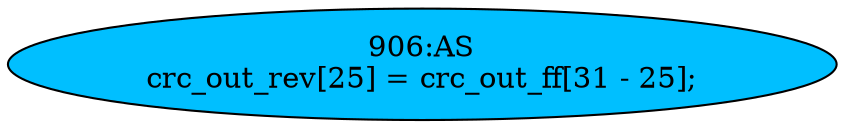 strict digraph "" {
	node [label="\N"];
	"906:AS"	 [ast="<pyverilog.vparser.ast.Assign object at 0x7f01261f3110>",
		def_var="['crc_out_rev']",
		fillcolor=deepskyblue,
		label="906:AS
crc_out_rev[25] = crc_out_ff[31 - 25];",
		statements="[]",
		style=filled,
		typ=Assign,
		use_var="['crc_out_ff']"];
}
